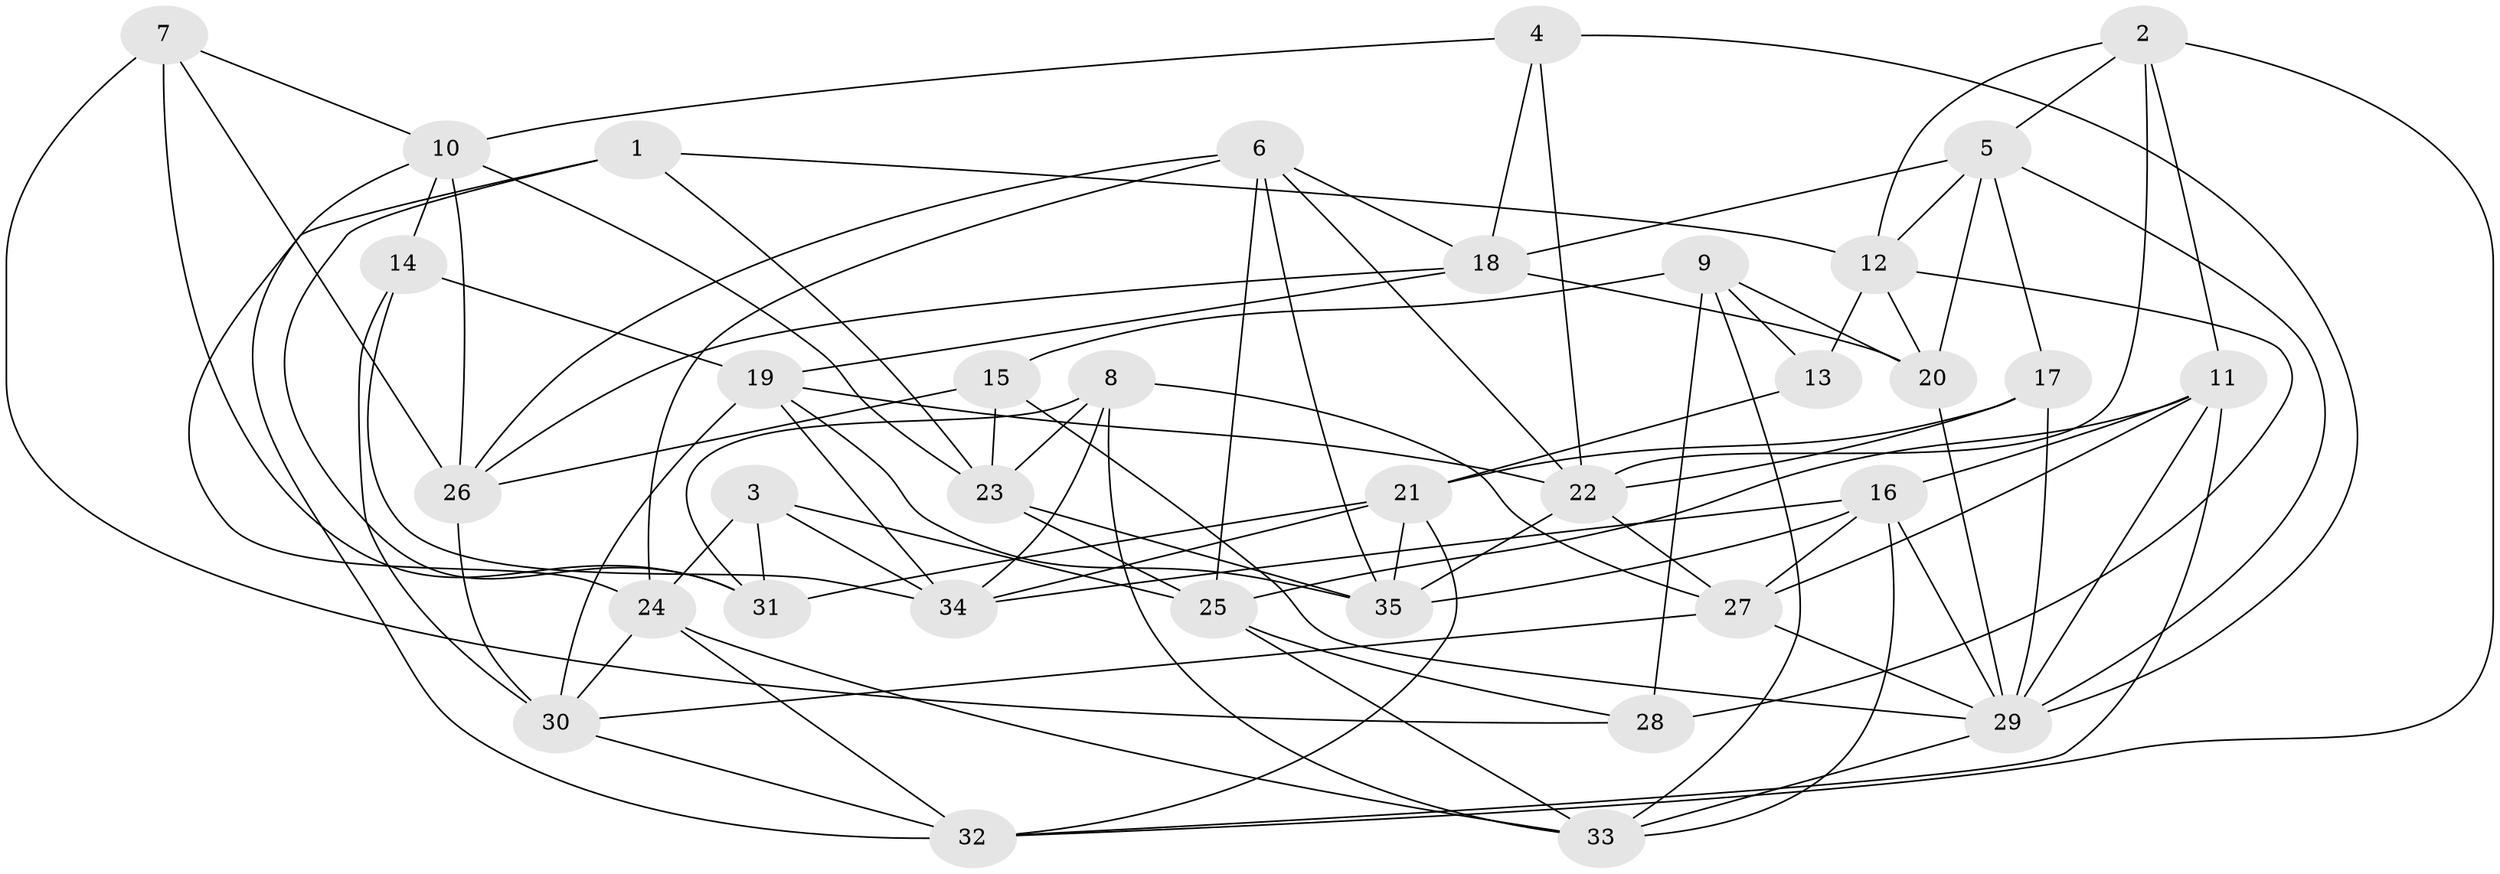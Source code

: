 // original degree distribution, {4: 1.0}
// Generated by graph-tools (version 1.1) at 2025/50/03/09/25 03:50:57]
// undirected, 35 vertices, 95 edges
graph export_dot {
graph [start="1"]
  node [color=gray90,style=filled];
  1;
  2;
  3;
  4;
  5;
  6;
  7;
  8;
  9;
  10;
  11;
  12;
  13;
  14;
  15;
  16;
  17;
  18;
  19;
  20;
  21;
  22;
  23;
  24;
  25;
  26;
  27;
  28;
  29;
  30;
  31;
  32;
  33;
  34;
  35;
  1 -- 12 [weight=1.0];
  1 -- 23 [weight=1.0];
  1 -- 31 [weight=1.0];
  1 -- 32 [weight=1.0];
  2 -- 5 [weight=1.0];
  2 -- 11 [weight=1.0];
  2 -- 12 [weight=1.0];
  2 -- 22 [weight=2.0];
  2 -- 32 [weight=1.0];
  3 -- 24 [weight=1.0];
  3 -- 25 [weight=1.0];
  3 -- 31 [weight=1.0];
  3 -- 34 [weight=1.0];
  4 -- 10 [weight=1.0];
  4 -- 18 [weight=1.0];
  4 -- 22 [weight=1.0];
  4 -- 29 [weight=1.0];
  5 -- 12 [weight=1.0];
  5 -- 17 [weight=1.0];
  5 -- 18 [weight=1.0];
  5 -- 20 [weight=1.0];
  5 -- 29 [weight=1.0];
  6 -- 18 [weight=1.0];
  6 -- 22 [weight=1.0];
  6 -- 24 [weight=1.0];
  6 -- 25 [weight=1.0];
  6 -- 26 [weight=1.0];
  6 -- 35 [weight=1.0];
  7 -- 10 [weight=1.0];
  7 -- 26 [weight=1.0];
  7 -- 28 [weight=1.0];
  7 -- 31 [weight=1.0];
  8 -- 23 [weight=1.0];
  8 -- 27 [weight=1.0];
  8 -- 31 [weight=2.0];
  8 -- 33 [weight=1.0];
  8 -- 34 [weight=1.0];
  9 -- 13 [weight=2.0];
  9 -- 15 [weight=1.0];
  9 -- 20 [weight=1.0];
  9 -- 28 [weight=3.0];
  9 -- 33 [weight=1.0];
  10 -- 14 [weight=1.0];
  10 -- 23 [weight=1.0];
  10 -- 24 [weight=1.0];
  10 -- 26 [weight=1.0];
  11 -- 16 [weight=1.0];
  11 -- 25 [weight=1.0];
  11 -- 27 [weight=1.0];
  11 -- 29 [weight=1.0];
  11 -- 32 [weight=1.0];
  12 -- 13 [weight=1.0];
  12 -- 20 [weight=1.0];
  12 -- 28 [weight=1.0];
  13 -- 21 [weight=1.0];
  14 -- 19 [weight=1.0];
  14 -- 30 [weight=1.0];
  14 -- 34 [weight=1.0];
  15 -- 23 [weight=1.0];
  15 -- 26 [weight=1.0];
  15 -- 29 [weight=1.0];
  16 -- 27 [weight=1.0];
  16 -- 29 [weight=1.0];
  16 -- 33 [weight=1.0];
  16 -- 34 [weight=1.0];
  16 -- 35 [weight=1.0];
  17 -- 21 [weight=1.0];
  17 -- 22 [weight=1.0];
  17 -- 29 [weight=1.0];
  18 -- 19 [weight=1.0];
  18 -- 20 [weight=1.0];
  18 -- 26 [weight=1.0];
  19 -- 22 [weight=1.0];
  19 -- 30 [weight=1.0];
  19 -- 34 [weight=1.0];
  19 -- 35 [weight=1.0];
  20 -- 29 [weight=2.0];
  21 -- 31 [weight=1.0];
  21 -- 32 [weight=1.0];
  21 -- 34 [weight=1.0];
  21 -- 35 [weight=1.0];
  22 -- 27 [weight=1.0];
  22 -- 35 [weight=1.0];
  23 -- 25 [weight=1.0];
  23 -- 35 [weight=1.0];
  24 -- 30 [weight=1.0];
  24 -- 32 [weight=1.0];
  24 -- 33 [weight=1.0];
  25 -- 28 [weight=1.0];
  25 -- 33 [weight=1.0];
  26 -- 30 [weight=1.0];
  27 -- 29 [weight=1.0];
  27 -- 30 [weight=1.0];
  29 -- 33 [weight=1.0];
  30 -- 32 [weight=1.0];
}
